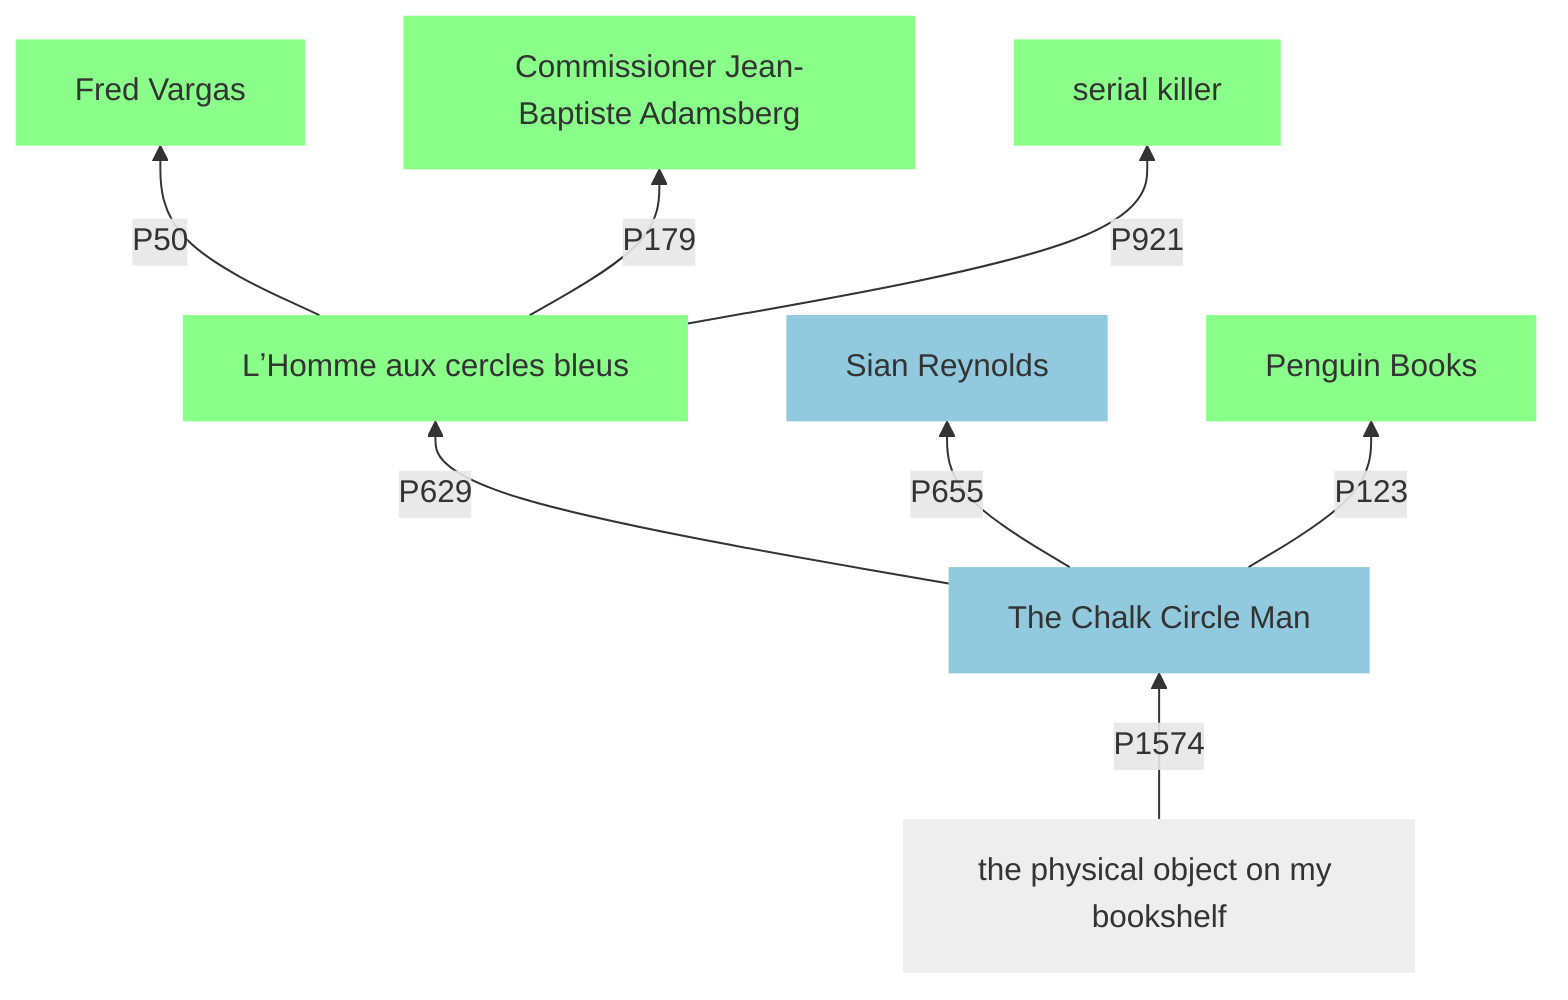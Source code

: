 graph BT

  author["Fred Vargas"]
  serie["Commissioner Jean-Baptiste Adamsberg"]
  subject["serial killer"]
  work["LʼHomme aux cercles bleus"]
  edition["The Chalk Circle Man"]
  translator["Sian Reynolds"]
  publisher["Penguin Books"]
  item["the physical object on my bookshelf"]

  work -->|P50| author
  work -->|P179| serie
  work -->|P921| subject
  edition -->|P655| translator
  edition -->|P629| work
  edition -->|P123| publisher
  item -->|P1574| edition

  classDef wikidata fill:#22ff2288,stroke-width:0;
  classDef inventaire fill:#319cc288,stroke-width:0;
  classDef notanentity fill:#eee,stroke-width:0;

  class subject,work,serie,author,publisher wikidata;
  class edition,translator inventaire;
  class item notanentity;